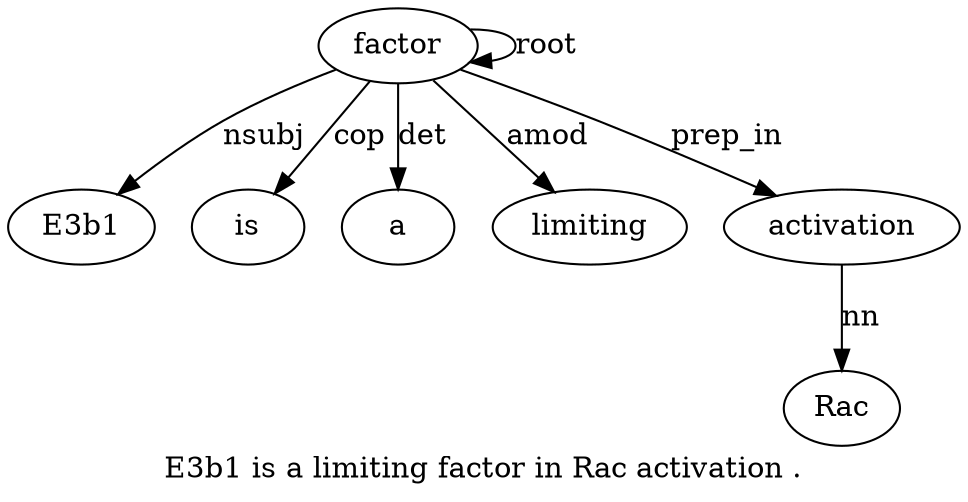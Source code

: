 digraph "E3b1 is a limiting factor in Rac activation ." {
label="E3b1 is a limiting factor in Rac activation .";
factor5 [style=filled, fillcolor=white, label=factor];
E3b1 [style=filled, fillcolor=white, label=E3b1];
factor5 -> E3b1  [label=nsubj];
is2 [style=filled, fillcolor=white, label=is];
factor5 -> is2  [label=cop];
a3 [style=filled, fillcolor=white, label=a];
factor5 -> a3  [label=det];
limiting4 [style=filled, fillcolor=white, label=limiting];
factor5 -> limiting4  [label=amod];
factor5 -> factor5  [label=root];
activation8 [style=filled, fillcolor=white, label=activation];
Rac7 [style=filled, fillcolor=white, label=Rac];
activation8 -> Rac7  [label=nn];
factor5 -> activation8  [label=prep_in];
}

